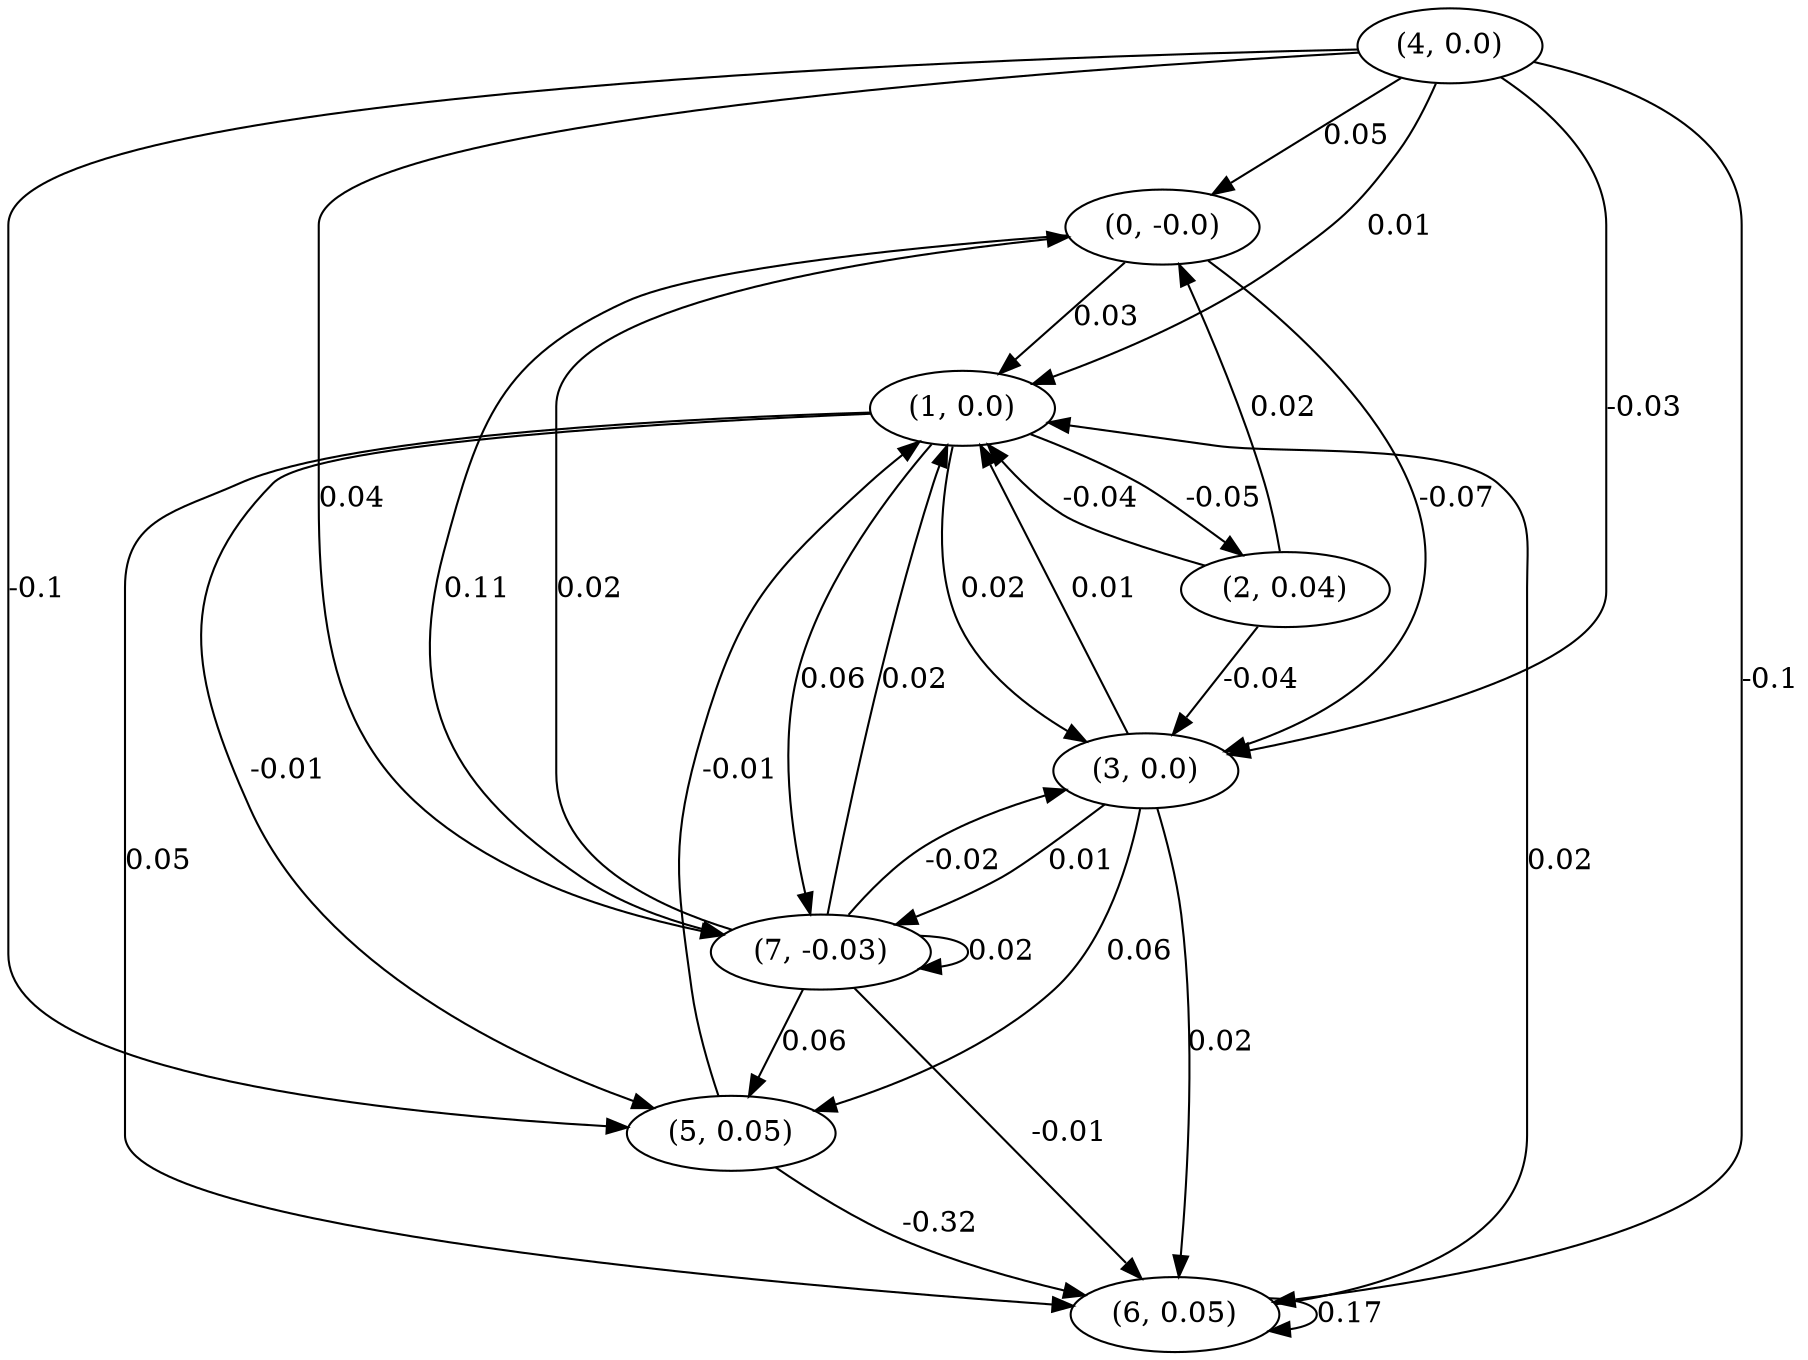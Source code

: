 digraph {
    0 [ label = "(0, -0.0)" ]
    1 [ label = "(1, 0.0)" ]
    2 [ label = "(2, 0.04)" ]
    3 [ label = "(3, 0.0)" ]
    4 [ label = "(4, 0.0)" ]
    5 [ label = "(5, 0.05)" ]
    6 [ label = "(6, 0.05)" ]
    7 [ label = "(7, -0.03)" ]
    6 -> 6 [ label = "0.17" ]
    7 -> 7 [ label = "0.02" ]
    2 -> 0 [ label = "0.02" ]
    4 -> 0 [ label = "0.05" ]
    7 -> 0 [ label = "0.02" ]
    0 -> 1 [ label = "0.03" ]
    2 -> 1 [ label = "-0.04" ]
    3 -> 1 [ label = "0.01" ]
    4 -> 1 [ label = "0.01" ]
    5 -> 1 [ label = "-0.01" ]
    6 -> 1 [ label = "0.02" ]
    7 -> 1 [ label = "0.02" ]
    1 -> 2 [ label = "-0.05" ]
    0 -> 3 [ label = "-0.07" ]
    1 -> 3 [ label = "0.02" ]
    2 -> 3 [ label = "-0.04" ]
    4 -> 3 [ label = "-0.03" ]
    7 -> 3 [ label = "-0.02" ]
    1 -> 5 [ label = "-0.01" ]
    3 -> 5 [ label = "0.06" ]
    4 -> 5 [ label = "-0.1" ]
    7 -> 5 [ label = "0.06" ]
    1 -> 6 [ label = "0.05" ]
    3 -> 6 [ label = "0.02" ]
    4 -> 6 [ label = "-0.1" ]
    5 -> 6 [ label = "-0.32" ]
    7 -> 6 [ label = "-0.01" ]
    0 -> 7 [ label = "0.11" ]
    1 -> 7 [ label = "0.06" ]
    3 -> 7 [ label = "0.01" ]
    4 -> 7 [ label = "0.04" ]
}

